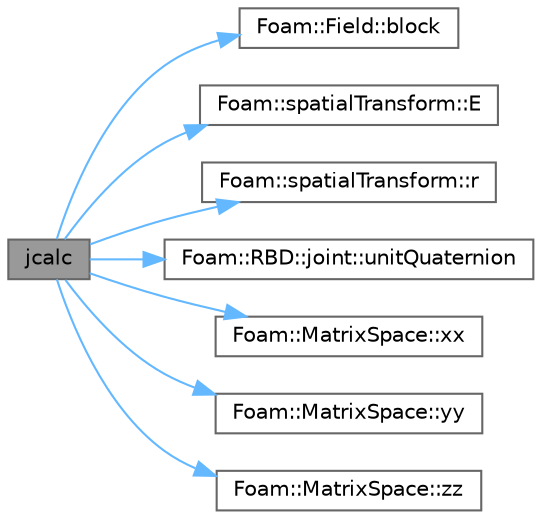 digraph "jcalc"
{
 // LATEX_PDF_SIZE
  bgcolor="transparent";
  edge [fontname=Helvetica,fontsize=10,labelfontname=Helvetica,labelfontsize=10];
  node [fontname=Helvetica,fontsize=10,shape=box,height=0.2,width=0.4];
  rankdir="LR";
  Node1 [id="Node000001",label="jcalc",height=0.2,width=0.4,color="gray40", fillcolor="grey60", style="filled", fontcolor="black",tooltip=" "];
  Node1 -> Node2 [id="edge1_Node000001_Node000002",color="steelblue1",style="solid",tooltip=" "];
  Node2 [id="Node000002",label="Foam::Field::block",height=0.2,width=0.4,color="grey40", fillcolor="white", style="filled",URL="$classFoam_1_1Field.html#af0e256f83767f6670bd86534b20bf3de",tooltip=" "];
  Node1 -> Node3 [id="edge2_Node000001_Node000003",color="steelblue1",style="solid",tooltip=" "];
  Node3 [id="Node000003",label="Foam::spatialTransform::E",height=0.2,width=0.4,color="grey40", fillcolor="white", style="filled",URL="$classFoam_1_1spatialTransform.html#a32910bd862777050173d2382359f2ea7",tooltip=" "];
  Node1 -> Node4 [id="edge3_Node000001_Node000004",color="steelblue1",style="solid",tooltip=" "];
  Node4 [id="Node000004",label="Foam::spatialTransform::r",height=0.2,width=0.4,color="grey40", fillcolor="white", style="filled",URL="$classFoam_1_1spatialTransform.html#a1d9aee63f5fa2a8d55f08cbfd91f75c5",tooltip=" "];
  Node1 -> Node5 [id="edge4_Node000001_Node000005",color="steelblue1",style="solid",tooltip=" "];
  Node5 [id="Node000005",label="Foam::RBD::joint::unitQuaternion",height=0.2,width=0.4,color="grey40", fillcolor="white", style="filled",URL="$classFoam_1_1RBD_1_1joint.html#aa58c7658e364eb28e295baf002e999e0",tooltip=" "];
  Node1 -> Node6 [id="edge5_Node000001_Node000006",color="steelblue1",style="solid",tooltip=" "];
  Node6 [id="Node000006",label="Foam::MatrixSpace::xx",height=0.2,width=0.4,color="grey40", fillcolor="white", style="filled",URL="$classFoam_1_1MatrixSpace.html#ac685b22140c8ad2000c9a8cb600b6d93",tooltip=" "];
  Node1 -> Node7 [id="edge6_Node000001_Node000007",color="steelblue1",style="solid",tooltip=" "];
  Node7 [id="Node000007",label="Foam::MatrixSpace::yy",height=0.2,width=0.4,color="grey40", fillcolor="white", style="filled",URL="$classFoam_1_1MatrixSpace.html#a2510a22fa7122bc70cf2aa9a2346ee5a",tooltip=" "];
  Node1 -> Node8 [id="edge7_Node000001_Node000008",color="steelblue1",style="solid",tooltip=" "];
  Node8 [id="Node000008",label="Foam::MatrixSpace::zz",height=0.2,width=0.4,color="grey40", fillcolor="white", style="filled",URL="$classFoam_1_1MatrixSpace.html#aeba21931b21dc2704f04addc478ed83c",tooltip=" "];
}
